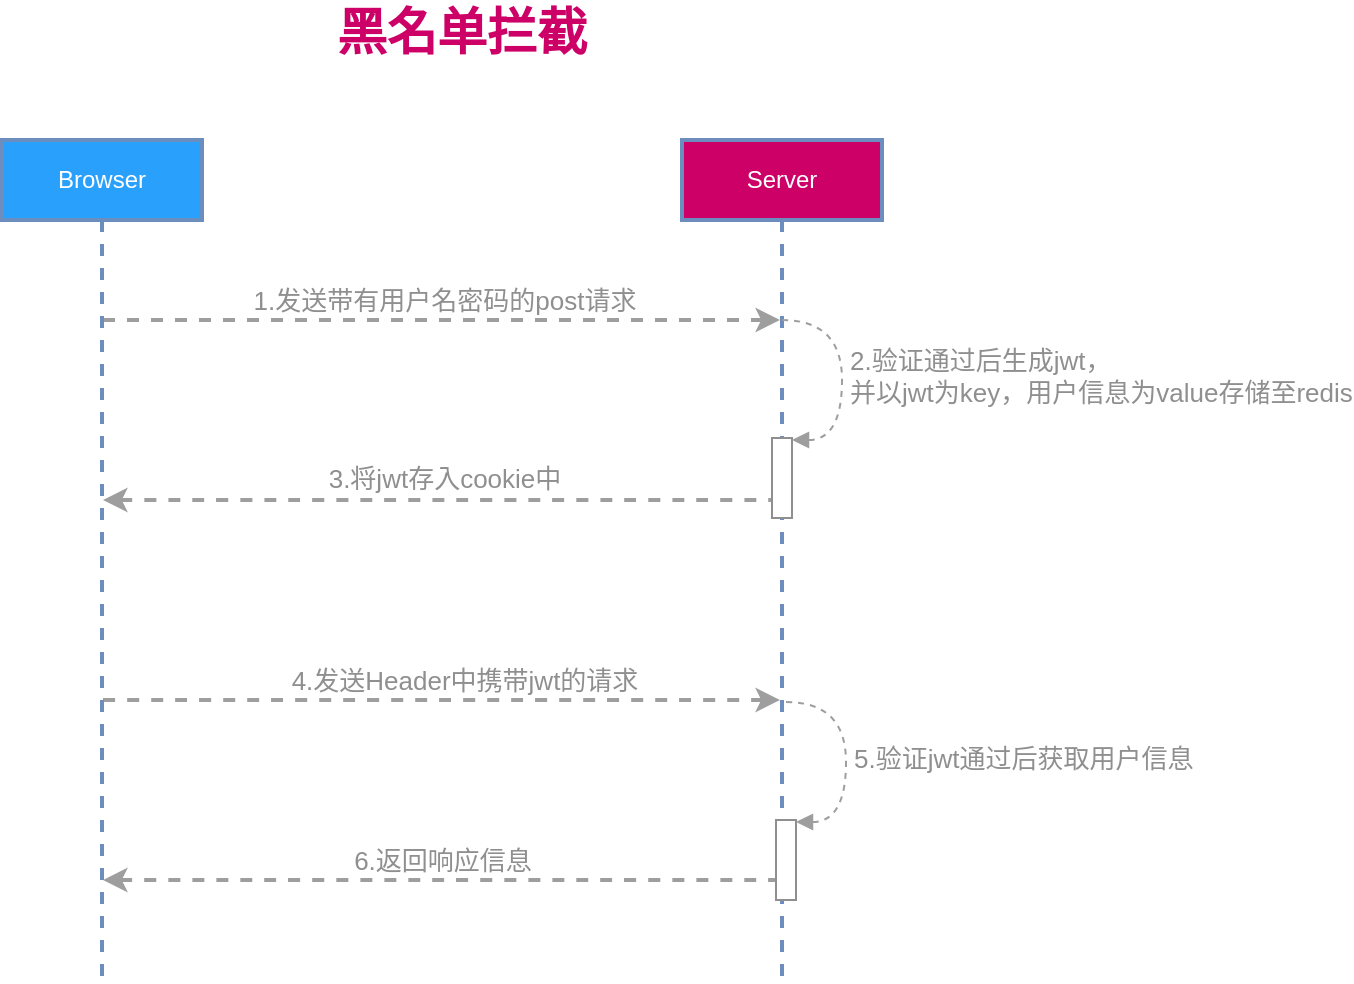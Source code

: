<mxfile version="20.5.1" type="github"><diagram id="5Tx3TCXnyt9OSKzZZrrE" name="第 1 页"><mxGraphModel dx="1422" dy="762" grid="0" gridSize="10" guides="1" tooltips="1" connect="1" arrows="1" fold="1" page="1" pageScale="1" pageWidth="827" pageHeight="1169" math="0" shadow="0"><root><mxCell id="0"/><mxCell id="1" parent="0"/><mxCell id="flxkLxOHi36lx1edua9F-4" style="edgeStyle=orthogonalEdgeStyle;rounded=0;orthogonalLoop=1;jettySize=auto;html=1;fontSize=25;fontColor=#CC0066;dashed=1;strokeColor=#9E9E9E;strokeWidth=2;" parent="1" source="flxkLxOHi36lx1edua9F-1" target="flxkLxOHi36lx1edua9F-2" edge="1"><mxGeometry relative="1" as="geometry"><Array as="points"><mxPoint x="360" y="200"/><mxPoint x="360" y="200"/></Array></mxGeometry></mxCell><mxCell id="flxkLxOHi36lx1edua9F-5" value="1.发送带有用户名密码的post请求" style="edgeLabel;html=1;align=center;verticalAlign=middle;resizable=0;points=[];fontSize=13;fontColor=#8F8F8F;" parent="flxkLxOHi36lx1edua9F-4" vertex="1" connectable="0"><mxGeometry x="-0.274" relative="1" as="geometry"><mxPoint x="47" y="-10" as="offset"/></mxGeometry></mxCell><mxCell id="flxkLxOHi36lx1edua9F-12" style="edgeStyle=orthogonalEdgeStyle;curved=1;rounded=0;orthogonalLoop=1;jettySize=auto;html=1;dashed=1;strokeColor=#9E9E9E;fontSize=13;fontColor=#8F8F8F;strokeWidth=2;" parent="1" source="flxkLxOHi36lx1edua9F-1" target="flxkLxOHi36lx1edua9F-2" edge="1"><mxGeometry relative="1" as="geometry"><Array as="points"><mxPoint x="370" y="390"/><mxPoint x="370" y="390"/></Array></mxGeometry></mxCell><mxCell id="flxkLxOHi36lx1edua9F-13" value="4.发送Header中携带jwt的请求" style="edgeLabel;html=1;align=center;verticalAlign=middle;resizable=0;points=[];fontSize=13;fontColor=#8F8F8F;" parent="flxkLxOHi36lx1edua9F-12" vertex="1" connectable="0"><mxGeometry x="0.073" y="3" relative="1" as="geometry"><mxPoint x="-1" y="-7" as="offset"/></mxGeometry></mxCell><mxCell id="flxkLxOHi36lx1edua9F-1" value="Browser" style="shape=umlLifeline;perimeter=lifelinePerimeter;whiteSpace=wrap;html=1;container=1;collapsible=0;recursiveResize=0;outlineConnect=0;fillColor=#28A0FC;strokeColor=#6c8ebf;fontColor=#FFFFFF;strokeWidth=2;" parent="1" vertex="1"><mxGeometry x="140" y="110" width="100" height="420" as="geometry"/></mxCell><mxCell id="flxkLxOHi36lx1edua9F-10" style="edgeStyle=orthogonalEdgeStyle;curved=1;rounded=0;orthogonalLoop=1;jettySize=auto;html=1;dashed=1;strokeColor=#9E9E9E;fontSize=13;fontColor=#8F8F8F;strokeWidth=2;" parent="1" source="flxkLxOHi36lx1edua9F-2" target="flxkLxOHi36lx1edua9F-1" edge="1"><mxGeometry relative="1" as="geometry"><Array as="points"><mxPoint x="390" y="290"/><mxPoint x="390" y="290"/></Array></mxGeometry></mxCell><mxCell id="flxkLxOHi36lx1edua9F-11" value="3.将jwt存入cookie中" style="edgeLabel;html=1;align=center;verticalAlign=middle;resizable=0;points=[];fontSize=13;fontColor=#8F8F8F;" parent="flxkLxOHi36lx1edua9F-10" vertex="1" connectable="0"><mxGeometry x="-0.138" relative="1" as="geometry"><mxPoint x="-22" y="-11" as="offset"/></mxGeometry></mxCell><mxCell id="flxkLxOHi36lx1edua9F-16" style="edgeStyle=orthogonalEdgeStyle;curved=1;rounded=0;orthogonalLoop=1;jettySize=auto;html=1;dashed=1;strokeColor=#9E9E9E;fontSize=13;fontColor=#8F8F8F;strokeWidth=2;" parent="1" source="flxkLxOHi36lx1edua9F-2" target="flxkLxOHi36lx1edua9F-1" edge="1"><mxGeometry relative="1" as="geometry"><Array as="points"><mxPoint x="370" y="480"/><mxPoint x="370" y="480"/></Array></mxGeometry></mxCell><mxCell id="flxkLxOHi36lx1edua9F-17" value="6.返回响应信息" style="edgeLabel;html=1;align=center;verticalAlign=middle;resizable=0;points=[];fontSize=13;fontColor=#8F8F8F;" parent="flxkLxOHi36lx1edua9F-16" vertex="1" connectable="0"><mxGeometry x="-0.121" relative="1" as="geometry"><mxPoint x="-20" y="-10" as="offset"/></mxGeometry></mxCell><mxCell id="flxkLxOHi36lx1edua9F-2" value="Server" style="shape=umlLifeline;perimeter=lifelinePerimeter;whiteSpace=wrap;html=1;container=1;collapsible=0;recursiveResize=0;outlineConnect=0;fillColor=#CC0066;strokeColor=#6c8ebf;fontColor=#FFFFFF;strokeWidth=2;" parent="1" vertex="1"><mxGeometry x="480" y="110" width="100" height="420" as="geometry"/></mxCell><mxCell id="flxkLxOHi36lx1edua9F-8" value="" style="html=1;points=[];perimeter=orthogonalPerimeter;fontSize=13;fontColor=#8F8F8F;fillColor=#FFFFFF;strokeColor=#8F8F8F;" parent="flxkLxOHi36lx1edua9F-2" vertex="1"><mxGeometry x="45" y="149" width="10" height="40" as="geometry"/></mxCell><mxCell id="flxkLxOHi36lx1edua9F-9" value="2.验证通过后生成jwt，&lt;br&gt;并以jwt为key，用户信息为value存储至redis" style="edgeStyle=orthogonalEdgeStyle;html=1;align=left;spacingLeft=2;endArrow=block;rounded=0;entryX=1;entryY=0;dashed=1;strokeColor=#9E9E9E;fontSize=13;fontColor=#8F8F8F;curved=1;" parent="flxkLxOHi36lx1edua9F-2" edge="1"><mxGeometry relative="1" as="geometry"><mxPoint x="50" y="90" as="sourcePoint"/><Array as="points"><mxPoint x="80" y="90"/><mxPoint x="80" y="150"/></Array><mxPoint x="55" y="150" as="targetPoint"/></mxGeometry></mxCell><mxCell id="flxkLxOHi36lx1edua9F-14" value="" style="html=1;points=[];perimeter=orthogonalPerimeter;fontSize=13;fontColor=#8F8F8F;fillColor=#FFFFFF;strokeColor=#8F8F8F;" parent="flxkLxOHi36lx1edua9F-2" vertex="1"><mxGeometry x="47" y="340" width="10" height="40" as="geometry"/></mxCell><mxCell id="flxkLxOHi36lx1edua9F-15" value="5.验证jwt通过后获取用户信息" style="edgeStyle=orthogonalEdgeStyle;html=1;align=left;spacingLeft=2;endArrow=block;rounded=0;entryX=1;entryY=0;dashed=1;strokeColor=#9E9E9E;fontSize=13;fontColor=#8F8F8F;curved=1;" parent="flxkLxOHi36lx1edua9F-2" edge="1"><mxGeometry relative="1" as="geometry"><mxPoint x="52" y="281" as="sourcePoint"/><Array as="points"><mxPoint x="82" y="281"/><mxPoint x="82" y="341"/></Array><mxPoint x="57" y="341" as="targetPoint"/></mxGeometry></mxCell><mxCell id="flxkLxOHi36lx1edua9F-3" value="黑名单拦截" style="text;html=1;strokeColor=none;fillColor=none;align=center;verticalAlign=middle;whiteSpace=wrap;rounded=0;fontColor=#CC0066;fontSize=25;fontStyle=1" parent="1" vertex="1"><mxGeometry x="190" y="40" width="360" height="30" as="geometry"/></mxCell></root></mxGraphModel></diagram></mxfile>